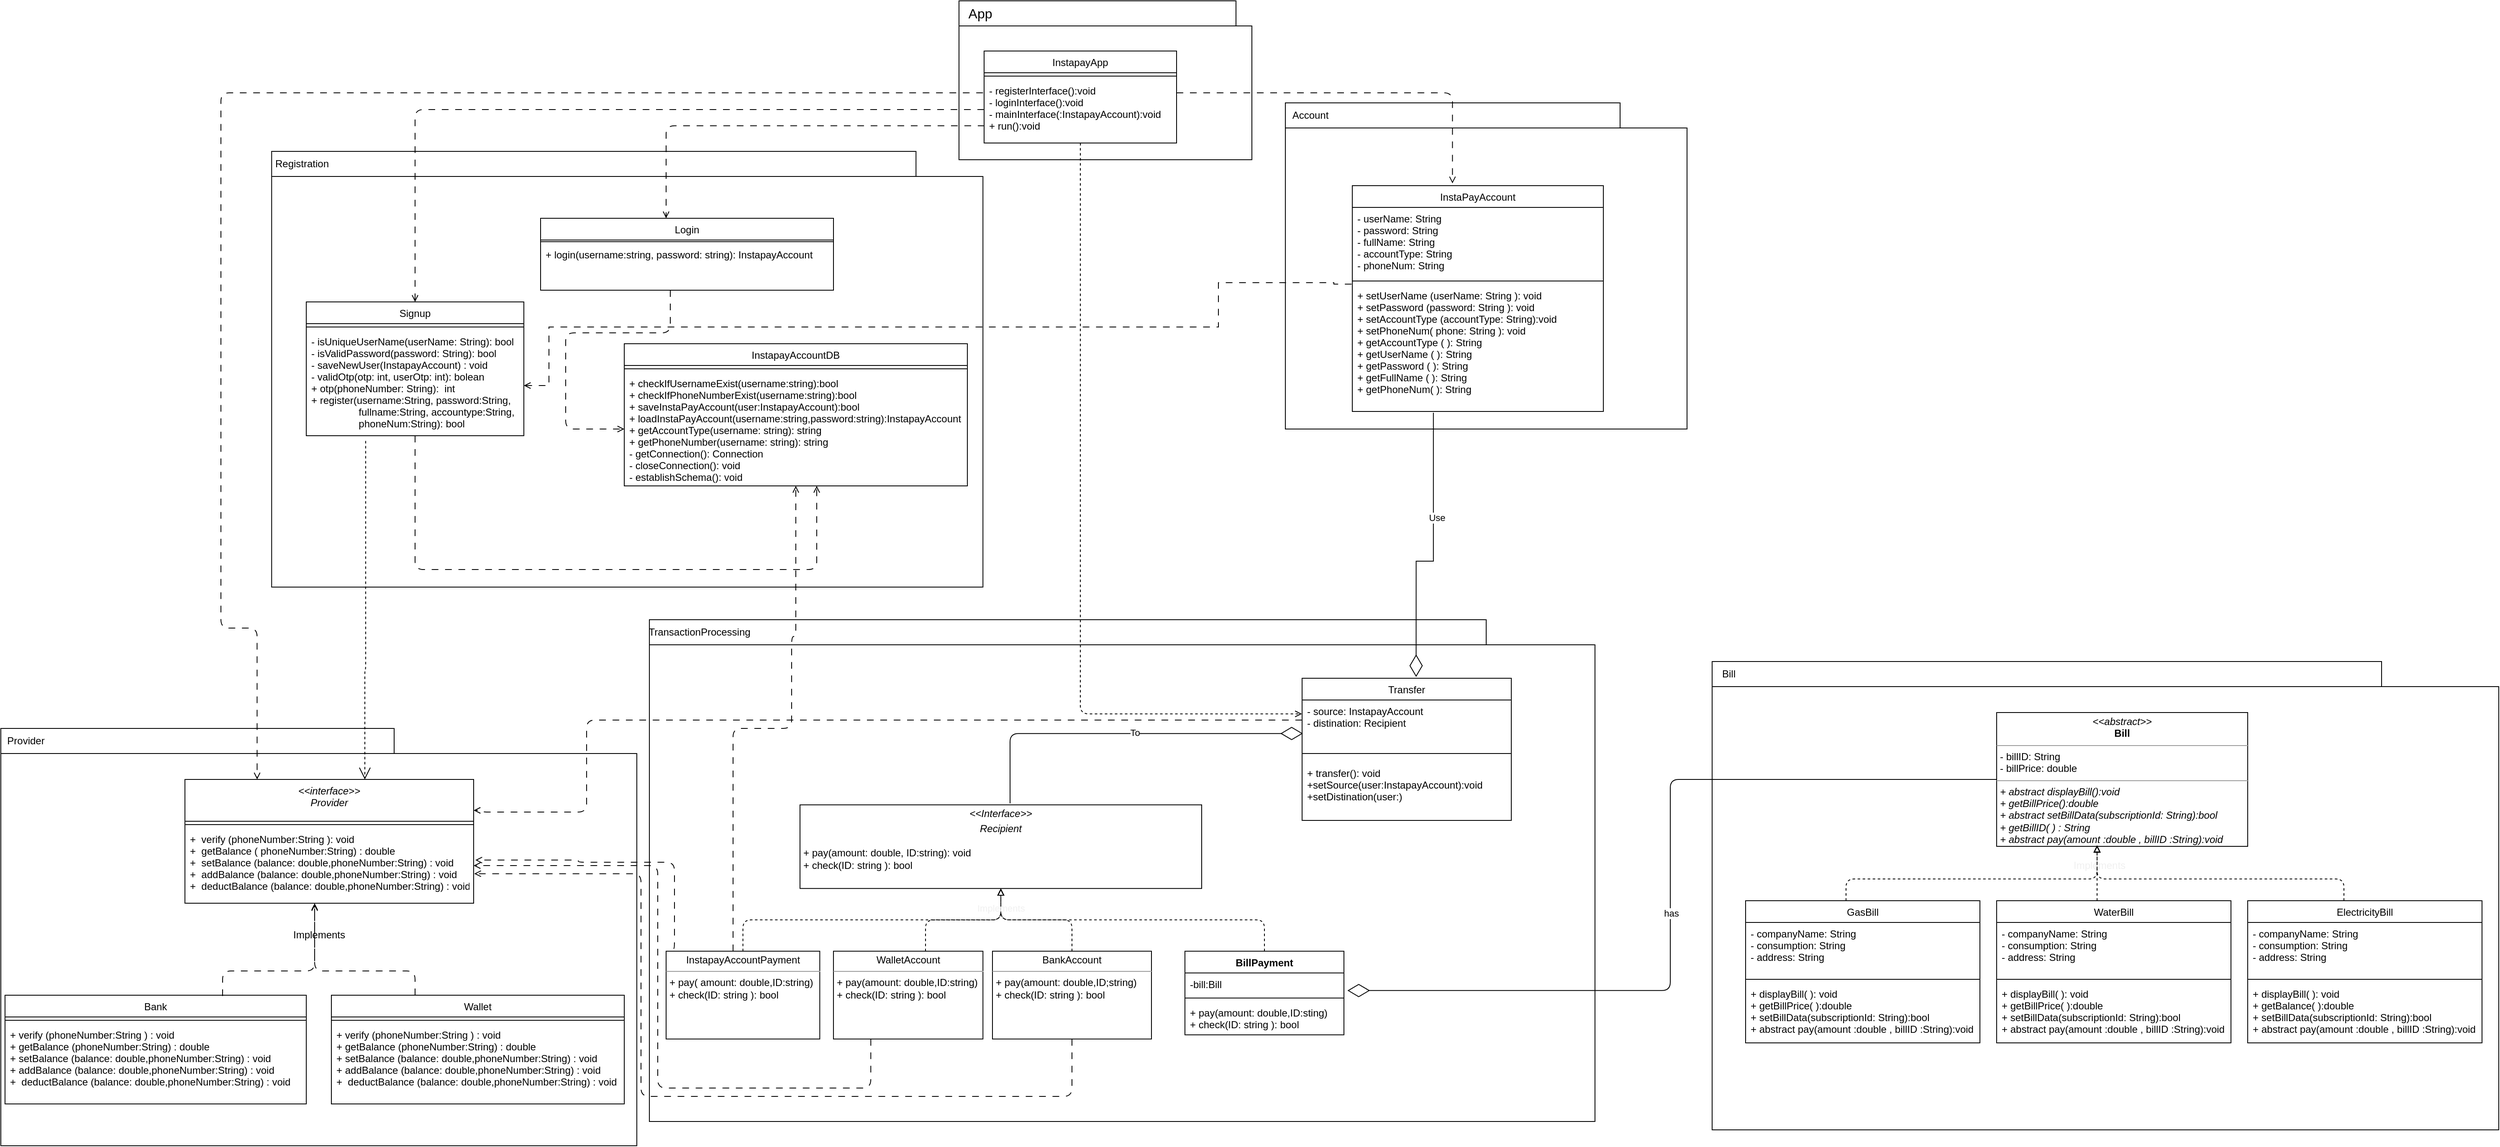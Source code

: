 <mxfile>
    <diagram id="u_baxMAExRo-awtH1UQv" name="Page-1">
        <mxGraphModel dx="2942" dy="1712" grid="1" gridSize="10" guides="1" tooltips="1" connect="1" arrows="1" fold="1" page="1" pageScale="1" pageWidth="850" pageHeight="1100" math="0" shadow="0">
            <root>
                <mxCell id="0"/>
                <mxCell id="1" parent="0"/>
                <mxCell id="388" value="" style="shape=folder;fontStyle=1;tabWidth=470;tabHeight=30;tabPosition=left;html=1;boundedLbl=1;fillColor=none;" parent="1" vertex="1">
                    <mxGeometry x="-1665" y="630" width="760" height="499" as="geometry"/>
                </mxCell>
                <mxCell id="391" value="" style="shape=folder;fontStyle=1;tabWidth=400;tabHeight=30;tabPosition=left;html=1;boundedLbl=1;fillColor=none;" parent="1" vertex="1">
                    <mxGeometry x="-130" y="-118" width="480" height="390" as="geometry"/>
                </mxCell>
                <mxCell id="371" value="" style="shape=folder;fontStyle=1;tabWidth=1200;tabHeight=30;tabPosition=left;html=1;boundedLbl=1;fillColor=none;" parent="1" vertex="1">
                    <mxGeometry x="-520" y="-240" width="350" height="190" as="geometry"/>
                </mxCell>
                <mxCell id="387" value="" style="shape=folder;fontStyle=1;tabWidth=770;tabHeight=30;tabPosition=left;html=1;boundedLbl=1;fillColor=none;" parent="1" vertex="1">
                    <mxGeometry x="-1341.38" y="-60" width="850" height="521" as="geometry"/>
                </mxCell>
                <mxCell id="389" value="" style="shape=folder;fontStyle=1;tabWidth=800;tabHeight=30;tabPosition=left;html=1;boundedLbl=1;fillColor=none;" parent="1" vertex="1">
                    <mxGeometry x="380" y="550" width="940" height="560" as="geometry"/>
                </mxCell>
                <mxCell id="390" value="" style="shape=folder;fontStyle=1;tabWidth=1000;tabHeight=30;tabPosition=left;html=1;boundedLbl=1;fillColor=none;" parent="1" vertex="1">
                    <mxGeometry x="-890" y="500" width="1130" height="600" as="geometry"/>
                </mxCell>
                <mxCell id="16" value="InstaPayAccount" style="swimlane;fontStyle=0;align=center;verticalAlign=top;childLayout=stackLayout;horizontal=1;startSize=26;horizontalStack=0;resizeParent=1;resizeParentMax=0;resizeLast=0;collapsible=1;marginBottom=0;fontSize=12;rounded=0;" parent="1" vertex="1">
                    <mxGeometry x="-50" y="-19" width="300" height="270" as="geometry"/>
                </mxCell>
                <mxCell id="17" value="- userName: String&#10;- password: String&#10;- fullName: String&#10;- accountType: String&#10;- phoneNum: String" style="text;strokeColor=none;fillColor=none;align=left;verticalAlign=top;spacingLeft=4;spacingRight=4;overflow=hidden;rotatable=0;points=[[0,0.5],[1,0.5]];portConstraint=eastwest;fontSize=12;rounded=0;" parent="16" vertex="1">
                    <mxGeometry y="26" width="300" height="84" as="geometry"/>
                </mxCell>
                <mxCell id="18" value="" style="line;strokeWidth=1;fillColor=none;align=left;verticalAlign=middle;spacingTop=-1;spacingLeft=3;spacingRight=3;rotatable=0;labelPosition=right;points=[];portConstraint=eastwest;strokeColor=inherit;fontSize=12;rounded=0;" parent="16" vertex="1">
                    <mxGeometry y="110" width="300" height="8" as="geometry"/>
                </mxCell>
                <mxCell id="19" value="+ setUserName (userName: String ): void&#10;+ setPassword (password: String ): void&#10;+ setAccountType (accountType: String):void&#10;+ setPhoneNum( phone: String ): void&#10;+ getAccountType ( ): String&#10;+ getUserName ( ): String&#10;+ getPassword ( ): String&#10;+ getFullName ( ): String &#10;+ getPhoneNum( ): String&#10;" style="text;strokeColor=none;fillColor=none;align=left;verticalAlign=top;spacingLeft=4;spacingRight=4;overflow=hidden;rotatable=0;points=[[0,0.5],[1,0.5]];portConstraint=eastwest;fontSize=12;rounded=0;" parent="16" vertex="1">
                    <mxGeometry y="118" width="300" height="152" as="geometry"/>
                </mxCell>
                <mxCell id="38" value="&lt;&lt;interface&gt;&gt;&#10;Provider" style="swimlane;fontStyle=2;align=center;verticalAlign=top;childLayout=stackLayout;horizontal=1;startSize=50;horizontalStack=0;resizeParent=1;resizeParentMax=0;resizeLast=0;collapsible=1;marginBottom=0;rounded=0;" parent="1" vertex="1">
                    <mxGeometry x="-1445" y="691" width="345" height="148" as="geometry"/>
                </mxCell>
                <mxCell id="40" value="" style="line;strokeWidth=1;fillColor=none;align=left;verticalAlign=middle;spacingTop=-1;spacingLeft=3;spacingRight=3;rotatable=0;labelPosition=right;points=[];portConstraint=eastwest;strokeColor=inherit;rounded=0;" parent="38" vertex="1">
                    <mxGeometry y="50" width="345" height="8" as="geometry"/>
                </mxCell>
                <mxCell id="41" value="+  verify (phoneNumber:String ): void&#10;+  getBalance ( phoneNumber:String) : double&#10;+  setBalance (balance: double,phoneNumber:String) : void&#10;+  addBalance (balance: double,phoneNumber:String) : void&#10;+  deductBalance (balance: double,phoneNumber:String) : void" style="text;strokeColor=none;fillColor=none;align=left;verticalAlign=top;spacingLeft=4;spacingRight=4;overflow=hidden;rotatable=0;points=[[0,0.5],[1,0.5]];portConstraint=eastwest;rounded=0;" parent="38" vertex="1">
                    <mxGeometry y="58" width="345" height="90" as="geometry"/>
                </mxCell>
                <mxCell id="366" value="" style="edgeStyle=orthogonalEdgeStyle;html=1;dashed=1;dashPattern=8 8;fontSize=16;endArrow=open;endFill=0;" parent="1" source="42" target="41" edge="1">
                    <mxGeometry relative="1" as="geometry">
                        <Array as="points">
                            <mxPoint x="-1170" y="920"/>
                            <mxPoint x="-1290" y="920"/>
                        </Array>
                    </mxGeometry>
                </mxCell>
                <mxCell id="42" value="Wallet" style="swimlane;fontStyle=0;align=center;verticalAlign=top;childLayout=stackLayout;horizontal=1;startSize=26;horizontalStack=0;resizeParent=1;resizeParentMax=0;resizeLast=0;collapsible=1;marginBottom=0;rounded=0;" parent="1" vertex="1">
                    <mxGeometry x="-1270" y="949" width="350" height="130" as="geometry"/>
                </mxCell>
                <mxCell id="44" value="" style="line;strokeWidth=1;fillColor=none;align=left;verticalAlign=middle;spacingTop=-1;spacingLeft=3;spacingRight=3;rotatable=0;labelPosition=right;points=[];portConstraint=eastwest;strokeColor=inherit;rounded=0;" parent="42" vertex="1">
                    <mxGeometry y="26" width="350" height="8" as="geometry"/>
                </mxCell>
                <mxCell id="45" value="+ verify (phoneNumber:String ) : void&#10;+ getBalance (phoneNumber:String) : double&#10;+ setBalance (balance: double,phoneNumber:String) : void &#10;+ addBalance (balance: double,phoneNumber:String) : void&#10;+  deductBalance (balance: double,phoneNumber:String) : void" style="text;strokeColor=none;fillColor=none;align=left;verticalAlign=top;spacingLeft=4;spacingRight=4;overflow=hidden;rotatable=0;points=[[0,0.5],[1,0.5]];portConstraint=eastwest;rounded=0;" parent="42" vertex="1">
                    <mxGeometry y="34" width="350" height="96" as="geometry"/>
                </mxCell>
                <mxCell id="48" value="Bank" style="swimlane;fontStyle=0;align=center;verticalAlign=top;childLayout=stackLayout;horizontal=1;startSize=26;horizontalStack=0;resizeParent=1;resizeParentMax=0;resizeLast=0;collapsible=1;marginBottom=0;rounded=0;" parent="1" vertex="1">
                    <mxGeometry x="-1660" y="949" width="360" height="130" as="geometry"/>
                </mxCell>
                <mxCell id="50" value="" style="line;strokeWidth=1;fillColor=none;align=left;verticalAlign=middle;spacingTop=-1;spacingLeft=3;spacingRight=3;rotatable=0;labelPosition=right;points=[];portConstraint=eastwest;strokeColor=inherit;rounded=0;" parent="48" vertex="1">
                    <mxGeometry y="26" width="360" height="8" as="geometry"/>
                </mxCell>
                <mxCell id="51" value="+ verify (phoneNumber:String ) : void&#10;+ getBalance (phoneNumber:String) : double&#10;+ setBalance (balance: double,phoneNumber:String) : void &#10;+ addBalance (balance: double,phoneNumber:String) : void&#10;+  deductBalance (balance: double,phoneNumber:String) : void" style="text;strokeColor=none;fillColor=none;align=left;verticalAlign=top;spacingLeft=4;spacingRight=4;overflow=hidden;rotatable=0;points=[[0,0.5],[1,0.5]];portConstraint=eastwest;rounded=0;" parent="48" vertex="1">
                    <mxGeometry y="34" width="360" height="96" as="geometry"/>
                </mxCell>
                <mxCell id="291" value="" style="edgeStyle=orthogonalEdgeStyle;html=1;fontSize=11;fontColor=#FFFFFF;endArrow=open;endFill=0;dashed=1;dashPattern=8 8;" parent="1" source="70" target="236" edge="1">
                    <mxGeometry relative="1" as="geometry">
                        <mxPoint x="-631.38" y="416.75" as="targetPoint"/>
                        <Array as="points">
                            <mxPoint x="-1170" y="440"/>
                            <mxPoint x="-690" y="440"/>
                        </Array>
                    </mxGeometry>
                </mxCell>
                <mxCell id="70" value="Signup" style="swimlane;fontStyle=0;align=center;verticalAlign=top;childLayout=stackLayout;horizontal=1;startSize=26;horizontalStack=0;resizeParent=1;resizeParentMax=0;resizeLast=0;collapsible=1;marginBottom=0;rounded=0;" parent="1" vertex="1">
                    <mxGeometry x="-1300" y="120" width="260" height="160" as="geometry"/>
                </mxCell>
                <mxCell id="72" value="" style="line;strokeWidth=1;fillColor=none;align=left;verticalAlign=middle;spacingTop=-1;spacingLeft=3;spacingRight=3;rotatable=0;labelPosition=right;points=[];portConstraint=eastwest;strokeColor=inherit;rounded=0;" parent="70" vertex="1">
                    <mxGeometry y="26" width="260" height="8" as="geometry"/>
                </mxCell>
                <mxCell id="73" value="- isUniqueUserName(userName: String): bool&#10;- isValidPassword(password: String): bool&#10;- saveNewUser(InstapayAccount) : void&#10;- validOtp(otp: int, userOtp: int): bolean&#10;+ otp(phoneNumber: String):  int&#10;+ register(username:String, password:String, &#10;                 fullname:String, accountype:String, &#10;                 phoneNum:String): bool" style="text;strokeColor=none;fillColor=none;align=left;verticalAlign=top;spacingLeft=4;spacingRight=4;overflow=hidden;rotatable=0;points=[[0,0.5],[1,0.5]];portConstraint=eastwest;rounded=0;" parent="70" vertex="1">
                    <mxGeometry y="34" width="260" height="126" as="geometry"/>
                </mxCell>
                <mxCell id="97" style="edgeStyle=orthogonalEdgeStyle;html=1;rounded=0;endArrow=open;endFill=0;dashed=1;dashPattern=8 8;exitX=-0.003;exitY=-0.002;exitDx=0;exitDy=0;exitPerimeter=0;" parent="1" source="19" edge="1">
                    <mxGeometry relative="1" as="geometry">
                        <Array as="points">
                            <mxPoint x="-72" y="99"/>
                            <mxPoint x="-72" y="97"/>
                            <mxPoint x="-210" y="97"/>
                            <mxPoint x="-210" y="150"/>
                            <mxPoint x="-1010" y="150"/>
                            <mxPoint x="-1010" y="220"/>
                        </Array>
                        <mxPoint x="-1040" y="220" as="targetPoint"/>
                    </mxGeometry>
                </mxCell>
                <mxCell id="438" value="" style="edgeStyle=orthogonalEdgeStyle;html=1;dashed=1;dashPattern=8 8;endArrow=open;endFill=0;" parent="1" source="108" target="236" edge="1">
                    <mxGeometry relative="1" as="geometry">
                        <Array as="points">
                            <mxPoint x="-865" y="157"/>
                            <mxPoint x="-990" y="157"/>
                            <mxPoint x="-990" y="272"/>
                        </Array>
                    </mxGeometry>
                </mxCell>
                <mxCell id="108" value="Login" style="swimlane;fontStyle=0;align=center;verticalAlign=top;childLayout=stackLayout;horizontal=1;startSize=26;horizontalStack=0;resizeParent=1;resizeParentMax=0;resizeLast=0;collapsible=1;marginBottom=0;rounded=0;" parent="1" vertex="1">
                    <mxGeometry x="-1020.0" y="20" width="350" height="86" as="geometry"/>
                </mxCell>
                <mxCell id="110" value="" style="line;strokeWidth=1;fillColor=none;align=left;verticalAlign=middle;spacingTop=-1;spacingLeft=3;spacingRight=3;rotatable=0;labelPosition=right;points=[];portConstraint=eastwest;strokeColor=inherit;rounded=0;" parent="108" vertex="1">
                    <mxGeometry y="26" width="350" height="4" as="geometry"/>
                </mxCell>
                <mxCell id="111" value="+ login(username:string, password: string): InstapayAccount" style="text;strokeColor=none;fillColor=none;align=left;verticalAlign=top;spacingLeft=4;spacingRight=4;overflow=hidden;rotatable=0;points=[[0,0.5],[1,0.5]];portConstraint=eastwest;rounded=0;" parent="108" vertex="1">
                    <mxGeometry y="30" width="350" height="56" as="geometry"/>
                </mxCell>
                <mxCell id="242" value="" style="edgeStyle=orthogonalEdgeStyle;html=1;dashed=1;fontSize=9;endArrow=block;endFill=0;elbow=vertical;" parent="1" source="154" edge="1">
                    <mxGeometry relative="1" as="geometry">
                        <Array as="points">
                            <mxPoint x="540" y="810"/>
                            <mxPoint x="840" y="810"/>
                        </Array>
                        <mxPoint x="840" y="770" as="targetPoint"/>
                    </mxGeometry>
                </mxCell>
                <mxCell id="154" value="GasBill&#10;" style="swimlane;fontStyle=0;align=center;verticalAlign=top;childLayout=stackLayout;horizontal=1;startSize=26;horizontalStack=0;resizeParent=1;resizeParentMax=0;resizeLast=0;collapsible=1;marginBottom=0;labelBackgroundColor=none;rounded=0;" parent="1" vertex="1">
                    <mxGeometry x="420" y="836" width="280" height="170" as="geometry"/>
                </mxCell>
                <mxCell id="155" value="- companyName: String&#10;- consumption: String&#10;- address: String" style="text;strokeColor=none;fillColor=none;align=left;verticalAlign=top;spacingLeft=4;spacingRight=4;overflow=hidden;rotatable=0;points=[[0,0.5],[1,0.5]];portConstraint=eastwest;labelBackgroundColor=none;rounded=0;" parent="154" vertex="1">
                    <mxGeometry y="26" width="280" height="64" as="geometry"/>
                </mxCell>
                <mxCell id="156" value="" style="line;strokeWidth=1;fillColor=none;align=left;verticalAlign=middle;spacingTop=-1;spacingLeft=3;spacingRight=3;rotatable=0;labelPosition=right;points=[];portConstraint=eastwest;strokeColor=inherit;labelBackgroundColor=#4b4949;rounded=0;" parent="154" vertex="1">
                    <mxGeometry y="90" width="280" height="8" as="geometry"/>
                </mxCell>
                <mxCell id="157" value="+ displayBill( ): void&#10;+ getBillPrice( ):double&#10;+ setBillData(subscriptionId: String):bool&#10;+ abstract pay(amount :double , billID :String):void" style="text;strokeColor=none;fillColor=none;align=left;verticalAlign=top;spacingLeft=4;spacingRight=4;overflow=hidden;rotatable=0;points=[[0,0.5],[1,0.5]];portConstraint=eastwest;labelBackgroundColor=none;rounded=0;" parent="154" vertex="1">
                    <mxGeometry y="98" width="280" height="72" as="geometry"/>
                </mxCell>
                <mxCell id="162" value="ElectricityBill" style="swimlane;fontStyle=0;align=center;verticalAlign=top;childLayout=stackLayout;horizontal=1;startSize=26;horizontalStack=0;resizeParent=1;resizeParentMax=0;resizeLast=0;collapsible=1;marginBottom=0;labelBackgroundColor=none;rounded=0;" parent="1" vertex="1">
                    <mxGeometry x="1020" y="836" width="280" height="170" as="geometry"/>
                </mxCell>
                <mxCell id="163" value="- companyName: String&#10;- consumption: String&#10;- address: String" style="text;strokeColor=none;fillColor=none;align=left;verticalAlign=top;spacingLeft=4;spacingRight=4;overflow=hidden;rotatable=0;points=[[0,0.5],[1,0.5]];portConstraint=eastwest;labelBackgroundColor=none;rounded=0;" parent="162" vertex="1">
                    <mxGeometry y="26" width="280" height="64" as="geometry"/>
                </mxCell>
                <mxCell id="164" value="" style="line;strokeWidth=1;fillColor=none;align=left;verticalAlign=middle;spacingTop=-1;spacingLeft=3;spacingRight=3;rotatable=0;labelPosition=right;points=[];portConstraint=eastwest;strokeColor=inherit;labelBackgroundColor=#4b4949;rounded=0;" parent="162" vertex="1">
                    <mxGeometry y="90" width="280" height="8" as="geometry"/>
                </mxCell>
                <mxCell id="165" value="+ displayBill( ): void&#10;+ getBalance( ):double&#10;+ setBillData(subscriptionId: String):bool&#10;+ abstract pay(amount :double , billID :String):void" style="text;strokeColor=none;fillColor=none;align=left;verticalAlign=top;spacingLeft=4;spacingRight=4;overflow=hidden;rotatable=0;points=[[0,0.5],[1,0.5]];portConstraint=eastwest;labelBackgroundColor=none;rounded=0;" parent="162" vertex="1">
                    <mxGeometry y="98" width="280" height="72" as="geometry"/>
                </mxCell>
                <mxCell id="188" value="Transfer" style="swimlane;fontStyle=0;align=center;verticalAlign=top;childLayout=stackLayout;horizontal=1;startSize=26;horizontalStack=0;resizeParent=1;resizeParentMax=0;resizeLast=0;collapsible=1;marginBottom=0;labelBackgroundColor=none;labelBorderColor=none;fillStyle=auto;fontColor=default;fillColor=default;gradientColor=none;" parent="1" vertex="1">
                    <mxGeometry x="-110" y="570" width="250" height="170" as="geometry"/>
                </mxCell>
                <mxCell id="189" value="- source: InstapayAccount&#10;- distination: Recipient&#10; " style="text;strokeColor=none;fillColor=none;align=left;verticalAlign=top;spacingLeft=4;spacingRight=4;overflow=hidden;rotatable=0;points=[[0,0.5],[1,0.5]];portConstraint=eastwest;labelBackgroundColor=none;labelBorderColor=none;fillStyle=auto;fontColor=default;" parent="188" vertex="1">
                    <mxGeometry y="26" width="250" height="54" as="geometry"/>
                </mxCell>
                <mxCell id="190" value="" style="line;strokeWidth=1;fillColor=none;align=left;verticalAlign=middle;spacingTop=-1;spacingLeft=3;spacingRight=3;rotatable=0;labelPosition=right;points=[];portConstraint=eastwest;strokeColor=inherit;labelBackgroundColor=none;labelBorderColor=none;fillStyle=auto;fontColor=default;" parent="188" vertex="1">
                    <mxGeometry y="80" width="250" height="20" as="geometry"/>
                </mxCell>
                <mxCell id="191" value="+ transfer(): void&#10;+setSource(user:InstapayAccount):void&#10;+setDistination(user:)" style="text;strokeColor=none;fillColor=none;align=left;verticalAlign=top;spacingLeft=4;spacingRight=4;overflow=hidden;rotatable=0;points=[[0,0.5],[1,0.5]];portConstraint=eastwest;labelBackgroundColor=none;labelBorderColor=none;fillStyle=auto;fontColor=default;" parent="188" vertex="1">
                    <mxGeometry y="100" width="250" height="70" as="geometry"/>
                </mxCell>
                <mxCell id="193" value="&lt;p style=&quot;margin:0px;margin-top:4px;text-align:center;&quot;&gt;&lt;i&gt;&amp;lt;&amp;lt;Interface&amp;gt;&amp;gt;&lt;/i&gt;&lt;br&gt;&lt;/p&gt;&lt;p style=&quot;margin:0px;margin-top:4px;text-align:center;&quot;&gt;&lt;i&gt;Recipient&lt;/i&gt;&lt;/p&gt;&lt;p style=&quot;margin:0px;margin-left:4px;&quot;&gt;&lt;br&gt;&lt;/p&gt;&lt;p style=&quot;margin:0px;margin-left:4px;&quot;&gt;+ pay(amount: double, ID:string): void&lt;/p&gt;&lt;p style=&quot;margin:0px;margin-left:4px;&quot;&gt;+ check(ID: string ): bool&lt;br&gt;&lt;br&gt;&lt;/p&gt;" style="verticalAlign=top;align=left;overflow=fill;fontSize=12;fontFamily=Helvetica;html=1;" parent="1" vertex="1">
                    <mxGeometry x="-710" y="721.37" width="480" height="100" as="geometry"/>
                </mxCell>
                <mxCell id="212" value="" style="edgeStyle=orthogonalEdgeStyle;html=1;elbow=vertical;endArrow=block;endFill=0;dashed=1;exitX=0.5;exitY=0;exitDx=0;exitDy=0;" parent="1" source="422" target="193" edge="1">
                    <mxGeometry relative="1" as="geometry"/>
                </mxCell>
                <mxCell id="207" value="" style="edgeStyle=orthogonalEdgeStyle;html=1;elbow=vertical;endArrow=block;endFill=0;dashed=1;" parent="1" source="195" target="193" edge="1">
                    <mxGeometry relative="1" as="geometry"/>
                </mxCell>
                <mxCell id="195" value="&lt;p style=&quot;margin:0px;margin-top:4px;text-align:center;&quot;&gt;BankAccount&lt;/p&gt;&lt;hr size=&quot;1&quot;&gt;&lt;p style=&quot;margin:0px;margin-left:4px;&quot;&gt;&lt;/p&gt;&lt;p style=&quot;margin: 0px 0px 0px 4px;&quot;&gt;+ pay(amount: double,ID;string)&lt;br&gt;&lt;/p&gt;&lt;p style=&quot;margin: 0px 0px 0px 4px;&quot;&gt;+ check(ID: string ): bool&lt;/p&gt;" style="verticalAlign=top;align=left;overflow=fill;fontSize=12;fontFamily=Helvetica;html=1;" parent="1" vertex="1">
                    <mxGeometry x="-480" y="896.37" width="190" height="105" as="geometry"/>
                </mxCell>
                <mxCell id="206" value="" style="edgeStyle=orthogonalEdgeStyle;html=1;elbow=vertical;endArrow=block;endFill=0;dashed=1;" parent="1" source="196" target="193" edge="1">
                    <mxGeometry relative="1" as="geometry"/>
                </mxCell>
                <mxCell id="281" value="" style="edgeStyle=orthogonalEdgeStyle;html=1;fontSize=11;fontColor=#FFFFFF;dashed=1;dashPattern=8 8;endArrow=open;endFill=0;entryX=0.5;entryY=1;entryDx=0;entryDy=0;entryPerimeter=0;" parent="1" source="196" target="236" edge="1">
                    <mxGeometry relative="1" as="geometry">
                        <mxPoint x="-651" y="460" as="targetPoint"/>
                        <Array as="points">
                            <mxPoint x="-790" y="630"/>
                            <mxPoint x="-720" y="630"/>
                            <mxPoint x="-720" y="520"/>
                            <mxPoint x="-715" y="520"/>
                        </Array>
                    </mxGeometry>
                </mxCell>
                <mxCell id="196" value="&lt;p style=&quot;margin:0px;margin-top:4px;text-align:center;&quot;&gt;InstapayAccountPayment&lt;/p&gt;&lt;hr size=&quot;1&quot;&gt;&lt;p style=&quot;margin:0px;margin-left:4px;&quot;&gt;&lt;/p&gt;&lt;p style=&quot;margin:0px;margin-left:4px;&quot;&gt;+ pay( amount: double,ID:string)&lt;br&gt;&lt;/p&gt;&lt;p style=&quot;margin:0px;margin-left:4px;&quot;&gt;+ check(ID: string ): bool&lt;br&gt;&lt;/p&gt;" style="verticalAlign=top;align=left;overflow=fill;fontSize=12;fontFamily=Helvetica;html=1;" parent="1" vertex="1">
                    <mxGeometry x="-870" y="896.37" width="183.64" height="105" as="geometry"/>
                </mxCell>
                <mxCell id="210" value="" style="edgeStyle=orthogonalEdgeStyle;html=1;elbow=vertical;endArrow=block;endFill=0;dashed=1;" parent="1" source="197" target="193" edge="1">
                    <mxGeometry relative="1" as="geometry">
                        <Array as="points">
                            <mxPoint x="-560" y="859"/>
                            <mxPoint x="-470" y="859"/>
                        </Array>
                    </mxGeometry>
                </mxCell>
                <mxCell id="197" value="&lt;p style=&quot;margin:0px;margin-top:4px;text-align:center;&quot;&gt;WalletAccount&lt;/p&gt;&lt;hr size=&quot;1&quot;&gt;&lt;p style=&quot;margin:0px;margin-left:4px;&quot;&gt;+ pay(amount: double,ID:string)&lt;/p&gt;&lt;p style=&quot;margin:0px;margin-left:4px;&quot;&gt;+ check(ID: string ): bool&lt;br&gt;&lt;/p&gt;" style="verticalAlign=top;align=left;overflow=fill;fontSize=12;fontFamily=Helvetica;html=1;" parent="1" vertex="1">
                    <mxGeometry x="-670.02" y="896.37" width="178.64" height="105" as="geometry"/>
                </mxCell>
                <mxCell id="213" value="&lt;span style=&quot;color: rgb(240, 240, 240); font-family: Helvetica; font-size: 11px; font-style: normal; font-variant-ligatures: normal; font-variant-caps: normal; font-weight: 400; letter-spacing: normal; orphans: 2; text-align: center; text-indent: 0px; text-transform: none; widows: 2; word-spacing: 0px; -webkit-text-stroke-width: 0px; text-decoration-thickness: initial; text-decoration-style: initial; text-decoration-color: initial; float: none; display: inline !important;&quot;&gt;Implements&lt;/span&gt;" style="text;whiteSpace=wrap;html=1;" parent="1" vertex="1">
                    <mxGeometry x="-500" y="831.37" width="60" height="30" as="geometry"/>
                </mxCell>
                <mxCell id="214" value="" style="endArrow=diamondThin;endFill=0;endSize=24;html=1;exitX=0.523;exitY=-0.017;exitDx=0;exitDy=0;exitPerimeter=0;entryX=0.004;entryY=0.742;entryDx=0;entryDy=0;entryPerimeter=0;edgeStyle=orthogonalEdgeStyle;" parent="1" source="193" target="189" edge="1">
                    <mxGeometry width="160" relative="1" as="geometry">
                        <mxPoint x="-580" y="840" as="sourcePoint"/>
                        <mxPoint x="-140" y="590" as="targetPoint"/>
                    </mxGeometry>
                </mxCell>
                <mxCell id="305" value="1" style="edgeLabel;html=1;align=center;verticalAlign=middle;resizable=0;points=[];fontSize=11;fontColor=#FFFFFF;" parent="214" vertex="1" connectable="0">
                    <mxGeometry x="-0.835" y="-1" relative="1" as="geometry">
                        <mxPoint x="-12" y="25" as="offset"/>
                    </mxGeometry>
                </mxCell>
                <mxCell id="331" value="To" style="edgeLabel;html=1;align=center;verticalAlign=middle;resizable=0;points=[];" parent="214" vertex="1" connectable="0">
                    <mxGeometry x="0.07" y="1" relative="1" as="geometry">
                        <mxPoint as="offset"/>
                    </mxGeometry>
                </mxCell>
                <mxCell id="295" value="" style="edgeStyle=orthogonalEdgeStyle;html=1;fontSize=11;fontColor=#FFFFFF;entryX=0.5;entryY=0;entryDx=0;entryDy=0;endArrow=open;endFill=0;dashed=1;dashPattern=8 8;" parent="1" source="219" target="70" edge="1">
                    <mxGeometry relative="1" as="geometry">
                        <mxPoint x="-375" y="-30.0" as="targetPoint"/>
                        <Array as="points">
                            <mxPoint x="-1170" y="-110"/>
                        </Array>
                    </mxGeometry>
                </mxCell>
                <mxCell id="300" value="" style="edgeStyle=orthogonalEdgeStyle;html=1;fontSize=11;fontColor=#FFFFFF;entryX=0.399;entryY=-0.01;entryDx=0;entryDy=0;endArrow=open;endFill=0;dashed=1;dashPattern=8 8;entryPerimeter=0;" parent="1" source="219" target="16" edge="1">
                    <mxGeometry relative="1" as="geometry">
                        <mxPoint x="-105" y="-140" as="targetPoint"/>
                        <Array as="points">
                            <mxPoint x="70" y="-130"/>
                        </Array>
                    </mxGeometry>
                </mxCell>
                <mxCell id="302" value="" style="edgeStyle=orthogonalEdgeStyle;html=1;fontSize=11;fontColor=#FFFFFF;entryX=-0.001;entryY=0.308;entryDx=0;entryDy=0;entryPerimeter=0;endArrow=open;endFill=0;dashed=1;" parent="1" source="219" target="189" edge="1">
                    <mxGeometry relative="1" as="geometry">
                        <mxPoint x="-375" y="440" as="targetPoint"/>
                    </mxGeometry>
                </mxCell>
                <mxCell id="219" value="InstapayApp" style="swimlane;fontStyle=0;align=center;verticalAlign=top;childLayout=stackLayout;horizontal=1;startSize=26;horizontalStack=0;resizeParent=1;resizeParentMax=0;resizeLast=0;collapsible=1;marginBottom=0;" parent="1" vertex="1">
                    <mxGeometry x="-490" y="-180" width="230" height="110" as="geometry"/>
                </mxCell>
                <mxCell id="221" value="" style="line;strokeWidth=1;fillColor=none;align=left;verticalAlign=middle;spacingTop=-1;spacingLeft=3;spacingRight=3;rotatable=0;labelPosition=right;points=[];portConstraint=eastwest;strokeColor=inherit;" parent="219" vertex="1">
                    <mxGeometry y="26" width="230" height="8" as="geometry"/>
                </mxCell>
                <mxCell id="222" value="- registerInterface():void&#10;- loginInterface():void&#10;- mainInterface(:InstapayAccount):void&#10;+ run():void&#10;" style="text;strokeColor=none;fillColor=none;align=left;verticalAlign=top;spacingLeft=4;spacingRight=4;overflow=hidden;rotatable=0;points=[[0,0.5],[1,0.5]];portConstraint=eastwest;" parent="219" vertex="1">
                    <mxGeometry y="34" width="230" height="76" as="geometry"/>
                </mxCell>
                <mxCell id="233" value="InstapayAccountDB" style="swimlane;fontStyle=0;align=center;verticalAlign=top;childLayout=stackLayout;horizontal=1;startSize=26;horizontalStack=0;resizeParent=1;resizeParentMax=0;resizeLast=0;collapsible=1;marginBottom=0;" parent="1" vertex="1">
                    <mxGeometry x="-920" y="170" width="410" height="170" as="geometry"/>
                </mxCell>
                <mxCell id="235" value="" style="line;strokeWidth=1;fillColor=none;align=left;verticalAlign=middle;spacingTop=-1;spacingLeft=3;spacingRight=3;rotatable=0;labelPosition=right;points=[];portConstraint=eastwest;strokeColor=inherit;" parent="233" vertex="1">
                    <mxGeometry y="26" width="410" height="8" as="geometry"/>
                </mxCell>
                <mxCell id="236" value="+ checkIfUsernameExist(username:string):bool&#10;+ checkIfPhoneNumberExist(username:string):bool&#10;+ saveInstaPayAccount(user:InstapayAccount):bool&#10;+ loadInstaPayAccount(username:string,password:string):InstapayAccount&#10;+ getAccountType(username: string): string&#10;+ getPhoneNumber(username: string): string&#10;- getConnection(): Connection&#10;- closeConnection(): void&#10;- establishSchema(): void" style="text;strokeColor=none;fillColor=none;align=left;verticalAlign=top;spacingLeft=4;spacingRight=4;overflow=hidden;rotatable=0;points=[[0,0.5],[1,0.5]];portConstraint=eastwest;fontStyle=0" parent="233" vertex="1">
                    <mxGeometry y="34" width="410" height="136" as="geometry"/>
                </mxCell>
                <mxCell id="247" value="" style="edgeStyle=orthogonalEdgeStyle;html=1;dashed=1;fontSize=9;endArrow=block;endFill=0;elbow=vertical;" parent="1" source="158" edge="1">
                    <mxGeometry relative="1" as="geometry">
                        <mxPoint x="840" y="770" as="targetPoint"/>
                        <Array as="points">
                            <mxPoint x="840" y="780"/>
                        </Array>
                    </mxGeometry>
                </mxCell>
                <mxCell id="158" value="WaterBill" style="swimlane;fontStyle=0;align=center;verticalAlign=top;childLayout=stackLayout;horizontal=1;startSize=26;horizontalStack=0;resizeParent=1;resizeParentMax=0;resizeLast=0;collapsible=1;marginBottom=0;labelBackgroundColor=none;rounded=0;" parent="1" vertex="1">
                    <mxGeometry x="720" y="836" width="280" height="170" as="geometry"/>
                </mxCell>
                <mxCell id="159" value="- companyName: String&#10;- consumption: String&#10;- address: String" style="text;strokeColor=none;fillColor=none;align=left;verticalAlign=top;spacingLeft=4;spacingRight=4;overflow=hidden;rotatable=0;points=[[0,0.5],[1,0.5]];portConstraint=eastwest;labelBackgroundColor=none;rounded=0;" parent="158" vertex="1">
                    <mxGeometry y="26" width="280" height="64" as="geometry"/>
                </mxCell>
                <mxCell id="160" value="" style="line;strokeWidth=1;fillColor=none;align=left;verticalAlign=middle;spacingTop=-1;spacingLeft=3;spacingRight=3;rotatable=0;labelPosition=right;points=[];portConstraint=eastwest;strokeColor=inherit;labelBackgroundColor=#4b4949;rounded=0;" parent="158" vertex="1">
                    <mxGeometry y="90" width="280" height="8" as="geometry"/>
                </mxCell>
                <mxCell id="161" value="+ displayBill( ): void&#10;+ getBillPrice( ):double&#10;+ setBillData(subscriptionId: String):bool&#10;+ abstract pay(amount :double , billID :String):void" style="text;strokeColor=none;fillColor=none;align=left;verticalAlign=top;spacingLeft=4;spacingRight=4;overflow=hidden;rotatable=0;points=[[0,0.5],[1,0.5]];portConstraint=eastwest;labelBackgroundColor=none;rounded=0;" parent="158" vertex="1">
                    <mxGeometry y="98" width="280" height="72" as="geometry"/>
                </mxCell>
                <mxCell id="253" value="&lt;span style=&quot;color: rgb(240, 240, 240); font-family: Helvetica; font-size: 12px; font-style: normal; font-variant-ligatures: normal; font-variant-caps: normal; font-weight: 400; letter-spacing: normal; orphans: 2; text-align: center; text-indent: 0px; text-transform: none; widows: 2; word-spacing: 0px; -webkit-text-stroke-width: 0px; text-decoration-thickness: initial; text-decoration-style: initial; text-decoration-color: initial; float: none; display: inline !important;&quot;&gt;Implements&lt;/span&gt;" style="text;whiteSpace=wrap;html=1;fontSize=12;" parent="1" vertex="1">
                    <mxGeometry x="810" y="780" width="40" height="10" as="geometry"/>
                </mxCell>
                <mxCell id="276" value="" style="endArrow=diamondThin;endFill=0;endSize=24;html=1;rounded=0;entryX=0.545;entryY=-0.009;entryDx=0;entryDy=0;entryPerimeter=0;exitX=0.323;exitY=1.01;exitDx=0;exitDy=0;exitPerimeter=0;edgeStyle=orthogonalEdgeStyle;" parent="1" source="19" target="188" edge="1">
                    <mxGeometry width="160" relative="1" as="geometry">
                        <mxPoint x="26" y="230" as="sourcePoint"/>
                        <mxPoint x="-20.26" y="320" as="targetPoint"/>
                        <Array as="points">
                            <mxPoint x="47" y="430"/>
                            <mxPoint x="26" y="430"/>
                        </Array>
                    </mxGeometry>
                </mxCell>
                <mxCell id="306" value="1" style="edgeLabel;html=1;align=center;verticalAlign=middle;resizable=0;points=[];fontSize=11;fontColor=#FFFFFF;" parent="276" vertex="1" connectable="0">
                    <mxGeometry x="0.544" y="3" relative="1" as="geometry">
                        <mxPoint x="31" y="-232" as="offset"/>
                    </mxGeometry>
                </mxCell>
                <mxCell id="318" value="Use" style="edgeLabel;html=1;align=center;verticalAlign=middle;resizable=0;points=[];" parent="276" vertex="1" connectable="0">
                    <mxGeometry x="-0.234" y="5" relative="1" as="geometry">
                        <mxPoint x="-1" y="-4" as="offset"/>
                    </mxGeometry>
                </mxCell>
                <mxCell id="296" value="" style="edgeStyle=orthogonalEdgeStyle;html=1;fontSize=11;fontColor=#FFFFFF;dashed=1;dashPattern=8 8;endArrow=open;endFill=0;exitX=0.002;exitY=0.729;exitDx=0;exitDy=0;exitPerimeter=0;" parent="1" source="222" target="108" edge="1">
                    <mxGeometry relative="1" as="geometry">
                        <mxPoint x="-489" y="-120" as="sourcePoint"/>
                        <mxPoint x="-880" y="10" as="targetPoint"/>
                        <Array as="points">
                            <mxPoint x="-870" y="-91"/>
                        </Array>
                    </mxGeometry>
                </mxCell>
                <mxCell id="372" value="&lt;font style=&quot;font-size: 16px;&quot;&gt;App&lt;/font&gt;" style="text;html=1;align=center;verticalAlign=middle;resizable=0;points=[];autosize=1;strokeColor=none;fillColor=none;fontSize=12;" parent="1" vertex="1">
                    <mxGeometry x="-520" y="-240" width="50" height="30" as="geometry"/>
                </mxCell>
                <mxCell id="373" value="" style="endArrow=open;endSize=12;dashed=1;html=1;edgeStyle=orthogonalEdgeStyle;exitX=0.273;exitY=1.05;exitDx=0;exitDy=0;exitPerimeter=0;" parent="1" source="73" target="38" edge="1">
                    <mxGeometry x="-0.156" y="-193" width="160" relative="1" as="geometry">
                        <mxPoint x="-1230" y="260" as="sourcePoint"/>
                        <mxPoint x="-1210" y="580" as="targetPoint"/>
                        <Array as="points">
                            <mxPoint x="-1230" y="560"/>
                        </Array>
                        <mxPoint x="-180" y="-123" as="offset"/>
                    </mxGeometry>
                </mxCell>
                <mxCell id="368" value="&lt;font style=&quot;font-size: 12px;&quot;&gt;Implements&lt;/font&gt;" style="text;html=1;align=center;verticalAlign=middle;resizable=0;points=[];autosize=1;strokeColor=none;fillColor=none;fontSize=16;" parent="1" vertex="1">
                    <mxGeometry x="-1330" y="860" width="90" height="30" as="geometry"/>
                </mxCell>
                <mxCell id="382" value="" style="edgeStyle=orthogonalEdgeStyle;html=1;dashed=1;dashPattern=8 8;fontSize=16;endArrow=open;endFill=0;" parent="1" edge="1">
                    <mxGeometry relative="1" as="geometry">
                        <Array as="points">
                            <mxPoint x="-1400" y="920"/>
                            <mxPoint x="-1290" y="920"/>
                        </Array>
                        <mxPoint x="-1400" y="950" as="sourcePoint"/>
                        <mxPoint x="-1290" y="840" as="targetPoint"/>
                    </mxGeometry>
                </mxCell>
                <mxCell id="383" value="&lt;p style=&quot;margin:0px;margin-top:4px;text-align:center;&quot;&gt;&lt;i&gt;&amp;lt;&amp;lt;abstract&amp;gt;&amp;gt;&lt;/i&gt;&lt;br&gt;&lt;b&gt;Bill&lt;/b&gt;&lt;/p&gt;&lt;hr size=&quot;1&quot;&gt;&lt;p style=&quot;margin:0px;margin-left:4px;&quot;&gt;- billID: String&lt;br&gt;&lt;/p&gt;&lt;p style=&quot;margin:0px;margin-left:4px;&quot;&gt;- billPrice: double&lt;/p&gt;&lt;hr size=&quot;1&quot;&gt;&lt;p style=&quot;margin:0px;margin-left:4px;&quot;&gt;&lt;i&gt;+ abstract displayBill():void&lt;br&gt;+ getBillPrice():double&lt;br&gt;+ abstract setBillData(subscriptionId: String):bool&lt;/i&gt;&lt;br&gt;&lt;/p&gt;&lt;p style=&quot;margin:0px;margin-left:4px;&quot;&gt;&lt;i&gt;+ getBillID( ) : String&lt;/i&gt;&lt;/p&gt;&lt;p style=&quot;margin:0px;margin-left:4px;&quot;&gt;&lt;i&gt;+ abstract pay(amount :double , billID :String):void&lt;/i&gt;&lt;/p&gt;" style="verticalAlign=top;align=left;overflow=fill;fontSize=12;fontFamily=Helvetica;html=1;" parent="1" vertex="1">
                    <mxGeometry x="720" y="611" width="300" height="160" as="geometry"/>
                </mxCell>
                <mxCell id="392" value="Account" style="text;html=1;strokeColor=none;fillColor=none;align=center;verticalAlign=middle;whiteSpace=wrap;rounded=0;" parent="1" vertex="1">
                    <mxGeometry x="-130" y="-118" width="60" height="30" as="geometry"/>
                </mxCell>
                <mxCell id="393" value="Bill" style="text;html=1;strokeColor=none;fillColor=none;align=center;verticalAlign=middle;whiteSpace=wrap;rounded=0;" parent="1" vertex="1">
                    <mxGeometry x="370" y="550" width="60" height="30" as="geometry"/>
                </mxCell>
                <mxCell id="394" value="TransactionProcessing" style="text;html=1;strokeColor=none;fillColor=none;align=center;verticalAlign=middle;whiteSpace=wrap;rounded=0;" parent="1" vertex="1">
                    <mxGeometry x="-860" y="500" width="60" height="30" as="geometry"/>
                </mxCell>
                <mxCell id="395" value="Provider" style="text;html=1;strokeColor=none;fillColor=none;align=center;verticalAlign=middle;whiteSpace=wrap;rounded=0;" parent="1" vertex="1">
                    <mxGeometry x="-1665" y="630" width="60" height="30" as="geometry"/>
                </mxCell>
                <mxCell id="396" value="Registration" style="text;html=1;strokeColor=none;fillColor=none;align=center;verticalAlign=middle;whiteSpace=wrap;rounded=0;" parent="1" vertex="1">
                    <mxGeometry x="-1335" y="-60" width="60" height="30" as="geometry"/>
                </mxCell>
                <mxCell id="400" value="" style="edgeStyle=orthogonalEdgeStyle;html=1;dashed=1;fontSize=9;endArrow=block;endFill=0;elbow=vertical;" parent="1" edge="1">
                    <mxGeometry relative="1" as="geometry">
                        <Array as="points">
                            <mxPoint x="1135" y="810"/>
                            <mxPoint x="840" y="810"/>
                        </Array>
                        <mxPoint x="840" y="769.5" as="targetPoint"/>
                        <mxPoint x="1135" y="836" as="sourcePoint"/>
                    </mxGeometry>
                </mxCell>
                <mxCell id="405" value="" style="edgeStyle=orthogonalEdgeStyle;html=1;fontSize=11;fontColor=#FFFFFF;dashed=1;dashPattern=8 8;endArrow=open;endFill=0;entryX=0.25;entryY=0;entryDx=0;entryDy=0;" parent="1" target="38" edge="1">
                    <mxGeometry relative="1" as="geometry">
                        <mxPoint x="-491.38" y="-130" as="sourcePoint"/>
                        <mxPoint x="-1372.38" y="670" as="targetPoint"/>
                        <Array as="points">
                            <mxPoint x="-1402" y="-130"/>
                            <mxPoint x="-1402" y="510"/>
                            <mxPoint x="-1359" y="510"/>
                        </Array>
                    </mxGeometry>
                </mxCell>
                <mxCell id="422" value="BillPayment" style="swimlane;fontStyle=1;align=center;verticalAlign=top;childLayout=stackLayout;horizontal=1;startSize=26;horizontalStack=0;resizeParent=1;resizeParentMax=0;resizeLast=0;collapsible=1;marginBottom=0;" parent="1" vertex="1">
                    <mxGeometry x="-250" y="896.37" width="190" height="100" as="geometry"/>
                </mxCell>
                <mxCell id="423" value="-bill:Bill" style="text;strokeColor=none;fillColor=none;align=left;verticalAlign=top;spacingLeft=4;spacingRight=4;overflow=hidden;rotatable=0;points=[[0,0.5],[1,0.5]];portConstraint=eastwest;" parent="422" vertex="1">
                    <mxGeometry y="26" width="190" height="26" as="geometry"/>
                </mxCell>
                <mxCell id="424" value="" style="line;strokeWidth=1;fillColor=none;align=left;verticalAlign=middle;spacingTop=-1;spacingLeft=3;spacingRight=3;rotatable=0;labelPosition=right;points=[];portConstraint=eastwest;strokeColor=inherit;" parent="422" vertex="1">
                    <mxGeometry y="52" width="190" height="8" as="geometry"/>
                </mxCell>
                <mxCell id="425" value="+ pay(amount: double,ID:sting)&#10;+ check(ID: string ): bool&#10;" style="text;strokeColor=none;fillColor=none;align=left;verticalAlign=top;spacingLeft=4;spacingRight=4;overflow=hidden;rotatable=0;points=[[0,0.5],[1,0.5]];portConstraint=eastwest;" parent="422" vertex="1">
                    <mxGeometry y="60" width="190" height="40" as="geometry"/>
                </mxCell>
                <mxCell id="427" value="" style="endArrow=diamondThin;endFill=0;endSize=24;html=1;edgeStyle=orthogonalEdgeStyle;exitX=0;exitY=0.5;exitDx=0;exitDy=0;entryX=1.022;entryY=0.809;entryDx=0;entryDy=0;entryPerimeter=0;" parent="1" source="383" target="423" edge="1">
                    <mxGeometry width="160" relative="1" as="geometry">
                        <mxPoint x="-60.0" y="904.97" as="sourcePoint"/>
                        <mxPoint x="270" y="970" as="targetPoint"/>
                    </mxGeometry>
                </mxCell>
                <mxCell id="428" value="1" style="edgeLabel;html=1;align=center;verticalAlign=middle;resizable=0;points=[];fontSize=11;fontColor=#FFFFFF;" parent="427" vertex="1" connectable="0">
                    <mxGeometry x="-0.835" y="-1" relative="1" as="geometry">
                        <mxPoint x="75" y="10" as="offset"/>
                    </mxGeometry>
                </mxCell>
                <mxCell id="429" value="has" style="edgeLabel;html=1;align=center;verticalAlign=middle;resizable=0;points=[];" parent="427" vertex="1" connectable="0">
                    <mxGeometry x="0.07" y="1" relative="1" as="geometry">
                        <mxPoint as="offset"/>
                    </mxGeometry>
                </mxCell>
                <mxCell id="431" value="" style="edgeStyle=orthogonalEdgeStyle;html=1;fontSize=11;fontColor=#FFFFFF;dashed=1;dashPattern=8 8;endArrow=open;endFill=0;exitX=0.25;exitY=1;exitDx=0;exitDy=0;entryX=1;entryY=0.5;entryDx=0;entryDy=0;" parent="1" source="197" target="41" edge="1">
                    <mxGeometry relative="1" as="geometry">
                        <mxPoint x="-1089.655" y="788.07" as="targetPoint"/>
                        <Array as="points">
                            <mxPoint x="-625" y="1060"/>
                            <mxPoint x="-880" y="1060"/>
                            <mxPoint x="-880" y="794"/>
                        </Array>
                        <mxPoint x="-860" y="932.62" as="sourcePoint"/>
                    </mxGeometry>
                </mxCell>
                <mxCell id="432" value="" style="edgeStyle=orthogonalEdgeStyle;html=1;fontSize=11;fontColor=#FFFFFF;dashed=1;dashPattern=8 8;endArrow=open;endFill=0;entryX=1.002;entryY=0.608;entryDx=0;entryDy=0;exitX=0.5;exitY=1;exitDx=0;exitDy=0;entryPerimeter=0;" parent="1" source="195" target="41" edge="1">
                    <mxGeometry relative="1" as="geometry">
                        <mxPoint x="-1090" y="804" as="targetPoint"/>
                        <Array as="points">
                            <mxPoint x="-385" y="1070"/>
                            <mxPoint x="-900" y="1070"/>
                            <mxPoint x="-900" y="804"/>
                        </Array>
                        <mxPoint x="-615" y="1011" as="sourcePoint"/>
                    </mxGeometry>
                </mxCell>
                <mxCell id="433" value="" style="edgeStyle=orthogonalEdgeStyle;html=1;fontSize=11;fontColor=#FFFFFF;dashed=1;dashPattern=8 8;endArrow=open;endFill=0;exitX=0.048;exitY=-0.032;exitDx=0;exitDy=0;entryX=1.006;entryY=0.427;entryDx=0;entryDy=0;entryPerimeter=0;exitPerimeter=0;" parent="1" source="196" target="41" edge="1">
                    <mxGeometry relative="1" as="geometry">
                        <mxPoint x="-1089.655" y="788.07" as="targetPoint"/>
                        <Array as="points">
                            <mxPoint x="-860" y="893"/>
                            <mxPoint x="-860" y="790"/>
                            <mxPoint x="-975" y="790"/>
                            <mxPoint x="-975" y="787"/>
                        </Array>
                        <mxPoint x="-860" y="932.62" as="sourcePoint"/>
                    </mxGeometry>
                </mxCell>
                <mxCell id="434" value="" style="edgeStyle=orthogonalEdgeStyle;html=1;fontSize=11;fontColor=#FFFFFF;dashed=1;dashPattern=8 8;endArrow=open;endFill=0;entryX=1;entryY=0.25;entryDx=0;entryDy=0;" parent="1" source="189" target="38" edge="1">
                    <mxGeometry relative="1" as="geometry">
                        <mxPoint x="-1090" y="628" as="targetPoint"/>
                        <Array as="points">
                            <mxPoint x="-965" y="620"/>
                            <mxPoint x="-965" y="730"/>
                            <mxPoint x="-1090" y="730"/>
                            <mxPoint x="-1090" y="728"/>
                        </Array>
                        <mxPoint x="-820" y="771" as="sourcePoint"/>
                    </mxGeometry>
                </mxCell>
            </root>
        </mxGraphModel>
    </diagram>
</mxfile>